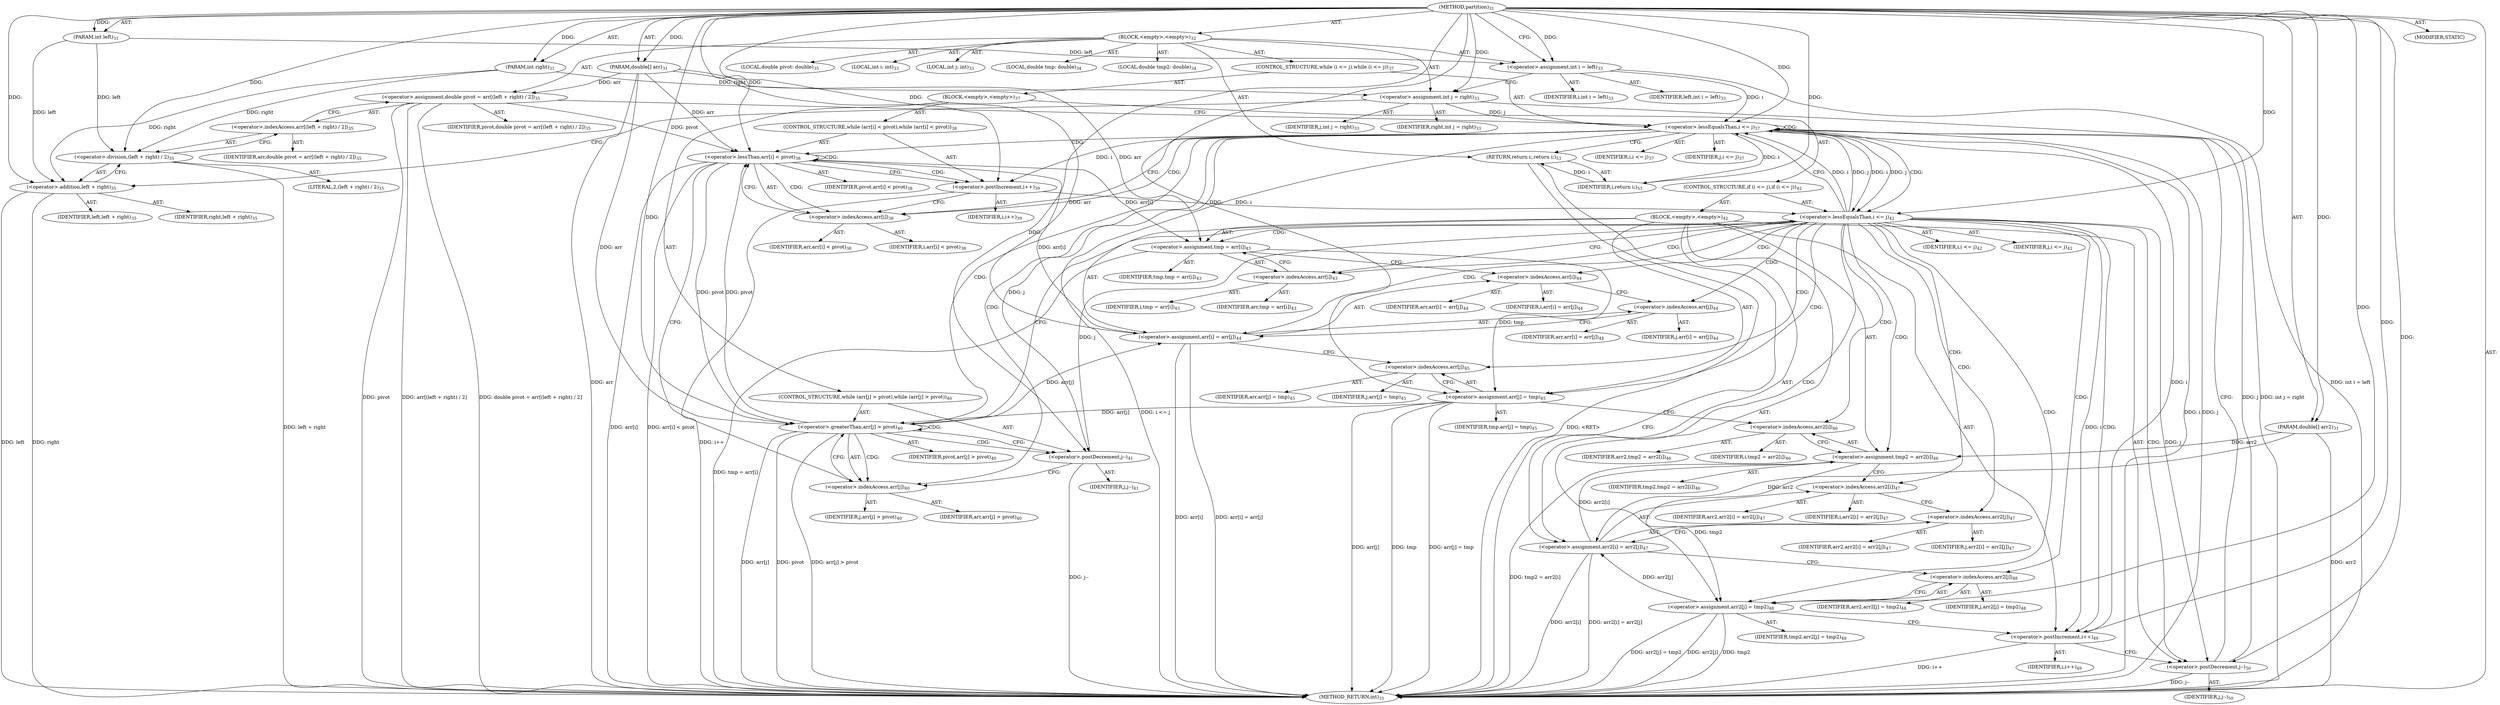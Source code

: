 digraph "partition" {  
"163" [label = <(METHOD,partition)<SUB>31</SUB>> ]
"164" [label = <(PARAM,double[] arr)<SUB>31</SUB>> ]
"165" [label = <(PARAM,double[] arr2)<SUB>31</SUB>> ]
"166" [label = <(PARAM,int left)<SUB>31</SUB>> ]
"167" [label = <(PARAM,int right)<SUB>31</SUB>> ]
"168" [label = <(BLOCK,&lt;empty&gt;,&lt;empty&gt;)<SUB>32</SUB>> ]
"169" [label = <(LOCAL,int i: int)<SUB>33</SUB>> ]
"170" [label = <(LOCAL,int j: int)<SUB>33</SUB>> ]
"171" [label = <(&lt;operator&gt;.assignment,int i = left)<SUB>33</SUB>> ]
"172" [label = <(IDENTIFIER,i,int i = left)<SUB>33</SUB>> ]
"173" [label = <(IDENTIFIER,left,int i = left)<SUB>33</SUB>> ]
"174" [label = <(&lt;operator&gt;.assignment,int j = right)<SUB>33</SUB>> ]
"175" [label = <(IDENTIFIER,j,int j = right)<SUB>33</SUB>> ]
"176" [label = <(IDENTIFIER,right,int j = right)<SUB>33</SUB>> ]
"177" [label = <(LOCAL,double tmp: double)<SUB>34</SUB>> ]
"178" [label = <(LOCAL,double tmp2: double)<SUB>34</SUB>> ]
"179" [label = <(LOCAL,double pivot: double)<SUB>35</SUB>> ]
"180" [label = <(&lt;operator&gt;.assignment,double pivot = arr[(left + right) / 2])<SUB>35</SUB>> ]
"181" [label = <(IDENTIFIER,pivot,double pivot = arr[(left + right) / 2])<SUB>35</SUB>> ]
"182" [label = <(&lt;operator&gt;.indexAccess,arr[(left + right) / 2])<SUB>35</SUB>> ]
"183" [label = <(IDENTIFIER,arr,double pivot = arr[(left + right) / 2])<SUB>35</SUB>> ]
"184" [label = <(&lt;operator&gt;.division,(left + right) / 2)<SUB>35</SUB>> ]
"185" [label = <(&lt;operator&gt;.addition,left + right)<SUB>35</SUB>> ]
"186" [label = <(IDENTIFIER,left,left + right)<SUB>35</SUB>> ]
"187" [label = <(IDENTIFIER,right,left + right)<SUB>35</SUB>> ]
"188" [label = <(LITERAL,2,(left + right) / 2)<SUB>35</SUB>> ]
"189" [label = <(CONTROL_STRUCTURE,while (i &lt;= j),while (i &lt;= j))<SUB>37</SUB>> ]
"190" [label = <(&lt;operator&gt;.lessEqualsThan,i &lt;= j)<SUB>37</SUB>> ]
"191" [label = <(IDENTIFIER,i,i &lt;= j)<SUB>37</SUB>> ]
"192" [label = <(IDENTIFIER,j,i &lt;= j)<SUB>37</SUB>> ]
"193" [label = <(BLOCK,&lt;empty&gt;,&lt;empty&gt;)<SUB>37</SUB>> ]
"194" [label = <(CONTROL_STRUCTURE,while (arr[i] &lt; pivot),while (arr[i] &lt; pivot))<SUB>38</SUB>> ]
"195" [label = <(&lt;operator&gt;.lessThan,arr[i] &lt; pivot)<SUB>38</SUB>> ]
"196" [label = <(&lt;operator&gt;.indexAccess,arr[i])<SUB>38</SUB>> ]
"197" [label = <(IDENTIFIER,arr,arr[i] &lt; pivot)<SUB>38</SUB>> ]
"198" [label = <(IDENTIFIER,i,arr[i] &lt; pivot)<SUB>38</SUB>> ]
"199" [label = <(IDENTIFIER,pivot,arr[i] &lt; pivot)<SUB>38</SUB>> ]
"200" [label = <(&lt;operator&gt;.postIncrement,i++)<SUB>39</SUB>> ]
"201" [label = <(IDENTIFIER,i,i++)<SUB>39</SUB>> ]
"202" [label = <(CONTROL_STRUCTURE,while (arr[j] &gt; pivot),while (arr[j] &gt; pivot))<SUB>40</SUB>> ]
"203" [label = <(&lt;operator&gt;.greaterThan,arr[j] &gt; pivot)<SUB>40</SUB>> ]
"204" [label = <(&lt;operator&gt;.indexAccess,arr[j])<SUB>40</SUB>> ]
"205" [label = <(IDENTIFIER,arr,arr[j] &gt; pivot)<SUB>40</SUB>> ]
"206" [label = <(IDENTIFIER,j,arr[j] &gt; pivot)<SUB>40</SUB>> ]
"207" [label = <(IDENTIFIER,pivot,arr[j] &gt; pivot)<SUB>40</SUB>> ]
"208" [label = <(&lt;operator&gt;.postDecrement,j--)<SUB>41</SUB>> ]
"209" [label = <(IDENTIFIER,j,j--)<SUB>41</SUB>> ]
"210" [label = <(CONTROL_STRUCTURE,if (i &lt;= j),if (i &lt;= j))<SUB>42</SUB>> ]
"211" [label = <(&lt;operator&gt;.lessEqualsThan,i &lt;= j)<SUB>42</SUB>> ]
"212" [label = <(IDENTIFIER,i,i &lt;= j)<SUB>42</SUB>> ]
"213" [label = <(IDENTIFIER,j,i &lt;= j)<SUB>42</SUB>> ]
"214" [label = <(BLOCK,&lt;empty&gt;,&lt;empty&gt;)<SUB>42</SUB>> ]
"215" [label = <(&lt;operator&gt;.assignment,tmp = arr[i])<SUB>43</SUB>> ]
"216" [label = <(IDENTIFIER,tmp,tmp = arr[i])<SUB>43</SUB>> ]
"217" [label = <(&lt;operator&gt;.indexAccess,arr[i])<SUB>43</SUB>> ]
"218" [label = <(IDENTIFIER,arr,tmp = arr[i])<SUB>43</SUB>> ]
"219" [label = <(IDENTIFIER,i,tmp = arr[i])<SUB>43</SUB>> ]
"220" [label = <(&lt;operator&gt;.assignment,arr[i] = arr[j])<SUB>44</SUB>> ]
"221" [label = <(&lt;operator&gt;.indexAccess,arr[i])<SUB>44</SUB>> ]
"222" [label = <(IDENTIFIER,arr,arr[i] = arr[j])<SUB>44</SUB>> ]
"223" [label = <(IDENTIFIER,i,arr[i] = arr[j])<SUB>44</SUB>> ]
"224" [label = <(&lt;operator&gt;.indexAccess,arr[j])<SUB>44</SUB>> ]
"225" [label = <(IDENTIFIER,arr,arr[i] = arr[j])<SUB>44</SUB>> ]
"226" [label = <(IDENTIFIER,j,arr[i] = arr[j])<SUB>44</SUB>> ]
"227" [label = <(&lt;operator&gt;.assignment,arr[j] = tmp)<SUB>45</SUB>> ]
"228" [label = <(&lt;operator&gt;.indexAccess,arr[j])<SUB>45</SUB>> ]
"229" [label = <(IDENTIFIER,arr,arr[j] = tmp)<SUB>45</SUB>> ]
"230" [label = <(IDENTIFIER,j,arr[j] = tmp)<SUB>45</SUB>> ]
"231" [label = <(IDENTIFIER,tmp,arr[j] = tmp)<SUB>45</SUB>> ]
"232" [label = <(&lt;operator&gt;.assignment,tmp2 = arr2[i])<SUB>46</SUB>> ]
"233" [label = <(IDENTIFIER,tmp2,tmp2 = arr2[i])<SUB>46</SUB>> ]
"234" [label = <(&lt;operator&gt;.indexAccess,arr2[i])<SUB>46</SUB>> ]
"235" [label = <(IDENTIFIER,arr2,tmp2 = arr2[i])<SUB>46</SUB>> ]
"236" [label = <(IDENTIFIER,i,tmp2 = arr2[i])<SUB>46</SUB>> ]
"237" [label = <(&lt;operator&gt;.assignment,arr2[i] = arr2[j])<SUB>47</SUB>> ]
"238" [label = <(&lt;operator&gt;.indexAccess,arr2[i])<SUB>47</SUB>> ]
"239" [label = <(IDENTIFIER,arr2,arr2[i] = arr2[j])<SUB>47</SUB>> ]
"240" [label = <(IDENTIFIER,i,arr2[i] = arr2[j])<SUB>47</SUB>> ]
"241" [label = <(&lt;operator&gt;.indexAccess,arr2[j])<SUB>47</SUB>> ]
"242" [label = <(IDENTIFIER,arr2,arr2[i] = arr2[j])<SUB>47</SUB>> ]
"243" [label = <(IDENTIFIER,j,arr2[i] = arr2[j])<SUB>47</SUB>> ]
"244" [label = <(&lt;operator&gt;.assignment,arr2[j] = tmp2)<SUB>48</SUB>> ]
"245" [label = <(&lt;operator&gt;.indexAccess,arr2[j])<SUB>48</SUB>> ]
"246" [label = <(IDENTIFIER,arr2,arr2[j] = tmp2)<SUB>48</SUB>> ]
"247" [label = <(IDENTIFIER,j,arr2[j] = tmp2)<SUB>48</SUB>> ]
"248" [label = <(IDENTIFIER,tmp2,arr2[j] = tmp2)<SUB>48</SUB>> ]
"249" [label = <(&lt;operator&gt;.postIncrement,i++)<SUB>49</SUB>> ]
"250" [label = <(IDENTIFIER,i,i++)<SUB>49</SUB>> ]
"251" [label = <(&lt;operator&gt;.postDecrement,j--)<SUB>50</SUB>> ]
"252" [label = <(IDENTIFIER,j,j--)<SUB>50</SUB>> ]
"253" [label = <(RETURN,return i;,return i;)<SUB>53</SUB>> ]
"254" [label = <(IDENTIFIER,i,return i;)<SUB>53</SUB>> ]
"255" [label = <(MODIFIER,STATIC)> ]
"256" [label = <(METHOD_RETURN,int)<SUB>31</SUB>> ]
  "163" -> "164"  [ label = "AST: "] 
  "163" -> "165"  [ label = "AST: "] 
  "163" -> "166"  [ label = "AST: "] 
  "163" -> "167"  [ label = "AST: "] 
  "163" -> "168"  [ label = "AST: "] 
  "163" -> "255"  [ label = "AST: "] 
  "163" -> "256"  [ label = "AST: "] 
  "168" -> "169"  [ label = "AST: "] 
  "168" -> "170"  [ label = "AST: "] 
  "168" -> "171"  [ label = "AST: "] 
  "168" -> "174"  [ label = "AST: "] 
  "168" -> "177"  [ label = "AST: "] 
  "168" -> "178"  [ label = "AST: "] 
  "168" -> "179"  [ label = "AST: "] 
  "168" -> "180"  [ label = "AST: "] 
  "168" -> "189"  [ label = "AST: "] 
  "168" -> "253"  [ label = "AST: "] 
  "171" -> "172"  [ label = "AST: "] 
  "171" -> "173"  [ label = "AST: "] 
  "174" -> "175"  [ label = "AST: "] 
  "174" -> "176"  [ label = "AST: "] 
  "180" -> "181"  [ label = "AST: "] 
  "180" -> "182"  [ label = "AST: "] 
  "182" -> "183"  [ label = "AST: "] 
  "182" -> "184"  [ label = "AST: "] 
  "184" -> "185"  [ label = "AST: "] 
  "184" -> "188"  [ label = "AST: "] 
  "185" -> "186"  [ label = "AST: "] 
  "185" -> "187"  [ label = "AST: "] 
  "189" -> "190"  [ label = "AST: "] 
  "189" -> "193"  [ label = "AST: "] 
  "190" -> "191"  [ label = "AST: "] 
  "190" -> "192"  [ label = "AST: "] 
  "193" -> "194"  [ label = "AST: "] 
  "193" -> "202"  [ label = "AST: "] 
  "193" -> "210"  [ label = "AST: "] 
  "194" -> "195"  [ label = "AST: "] 
  "194" -> "200"  [ label = "AST: "] 
  "195" -> "196"  [ label = "AST: "] 
  "195" -> "199"  [ label = "AST: "] 
  "196" -> "197"  [ label = "AST: "] 
  "196" -> "198"  [ label = "AST: "] 
  "200" -> "201"  [ label = "AST: "] 
  "202" -> "203"  [ label = "AST: "] 
  "202" -> "208"  [ label = "AST: "] 
  "203" -> "204"  [ label = "AST: "] 
  "203" -> "207"  [ label = "AST: "] 
  "204" -> "205"  [ label = "AST: "] 
  "204" -> "206"  [ label = "AST: "] 
  "208" -> "209"  [ label = "AST: "] 
  "210" -> "211"  [ label = "AST: "] 
  "210" -> "214"  [ label = "AST: "] 
  "211" -> "212"  [ label = "AST: "] 
  "211" -> "213"  [ label = "AST: "] 
  "214" -> "215"  [ label = "AST: "] 
  "214" -> "220"  [ label = "AST: "] 
  "214" -> "227"  [ label = "AST: "] 
  "214" -> "232"  [ label = "AST: "] 
  "214" -> "237"  [ label = "AST: "] 
  "214" -> "244"  [ label = "AST: "] 
  "214" -> "249"  [ label = "AST: "] 
  "214" -> "251"  [ label = "AST: "] 
  "215" -> "216"  [ label = "AST: "] 
  "215" -> "217"  [ label = "AST: "] 
  "217" -> "218"  [ label = "AST: "] 
  "217" -> "219"  [ label = "AST: "] 
  "220" -> "221"  [ label = "AST: "] 
  "220" -> "224"  [ label = "AST: "] 
  "221" -> "222"  [ label = "AST: "] 
  "221" -> "223"  [ label = "AST: "] 
  "224" -> "225"  [ label = "AST: "] 
  "224" -> "226"  [ label = "AST: "] 
  "227" -> "228"  [ label = "AST: "] 
  "227" -> "231"  [ label = "AST: "] 
  "228" -> "229"  [ label = "AST: "] 
  "228" -> "230"  [ label = "AST: "] 
  "232" -> "233"  [ label = "AST: "] 
  "232" -> "234"  [ label = "AST: "] 
  "234" -> "235"  [ label = "AST: "] 
  "234" -> "236"  [ label = "AST: "] 
  "237" -> "238"  [ label = "AST: "] 
  "237" -> "241"  [ label = "AST: "] 
  "238" -> "239"  [ label = "AST: "] 
  "238" -> "240"  [ label = "AST: "] 
  "241" -> "242"  [ label = "AST: "] 
  "241" -> "243"  [ label = "AST: "] 
  "244" -> "245"  [ label = "AST: "] 
  "244" -> "248"  [ label = "AST: "] 
  "245" -> "246"  [ label = "AST: "] 
  "245" -> "247"  [ label = "AST: "] 
  "249" -> "250"  [ label = "AST: "] 
  "251" -> "252"  [ label = "AST: "] 
  "253" -> "254"  [ label = "AST: "] 
  "171" -> "174"  [ label = "CFG: "] 
  "174" -> "185"  [ label = "CFG: "] 
  "180" -> "190"  [ label = "CFG: "] 
  "253" -> "256"  [ label = "CFG: "] 
  "182" -> "180"  [ label = "CFG: "] 
  "190" -> "196"  [ label = "CFG: "] 
  "190" -> "253"  [ label = "CFG: "] 
  "184" -> "182"  [ label = "CFG: "] 
  "185" -> "184"  [ label = "CFG: "] 
  "195" -> "200"  [ label = "CFG: "] 
  "195" -> "204"  [ label = "CFG: "] 
  "200" -> "196"  [ label = "CFG: "] 
  "203" -> "208"  [ label = "CFG: "] 
  "203" -> "211"  [ label = "CFG: "] 
  "208" -> "204"  [ label = "CFG: "] 
  "211" -> "190"  [ label = "CFG: "] 
  "211" -> "217"  [ label = "CFG: "] 
  "196" -> "195"  [ label = "CFG: "] 
  "204" -> "203"  [ label = "CFG: "] 
  "215" -> "221"  [ label = "CFG: "] 
  "220" -> "228"  [ label = "CFG: "] 
  "227" -> "234"  [ label = "CFG: "] 
  "232" -> "238"  [ label = "CFG: "] 
  "237" -> "245"  [ label = "CFG: "] 
  "244" -> "249"  [ label = "CFG: "] 
  "249" -> "251"  [ label = "CFG: "] 
  "251" -> "190"  [ label = "CFG: "] 
  "217" -> "215"  [ label = "CFG: "] 
  "221" -> "224"  [ label = "CFG: "] 
  "224" -> "220"  [ label = "CFG: "] 
  "228" -> "227"  [ label = "CFG: "] 
  "234" -> "232"  [ label = "CFG: "] 
  "238" -> "241"  [ label = "CFG: "] 
  "241" -> "237"  [ label = "CFG: "] 
  "245" -> "244"  [ label = "CFG: "] 
  "163" -> "171"  [ label = "CFG: "] 
  "253" -> "256"  [ label = "DDG: &lt;RET&gt;"] 
  "164" -> "256"  [ label = "DDG: arr"] 
  "165" -> "256"  [ label = "DDG: arr2"] 
  "171" -> "256"  [ label = "DDG: int i = left"] 
  "174" -> "256"  [ label = "DDG: int j = right"] 
  "180" -> "256"  [ label = "DDG: pivot"] 
  "185" -> "256"  [ label = "DDG: left"] 
  "185" -> "256"  [ label = "DDG: right"] 
  "184" -> "256"  [ label = "DDG: left + right"] 
  "180" -> "256"  [ label = "DDG: arr[(left + right) / 2]"] 
  "180" -> "256"  [ label = "DDG: double pivot = arr[(left + right) / 2]"] 
  "190" -> "256"  [ label = "DDG: i"] 
  "190" -> "256"  [ label = "DDG: j"] 
  "190" -> "256"  [ label = "DDG: i &lt;= j"] 
  "195" -> "256"  [ label = "DDG: arr[i]"] 
  "195" -> "256"  [ label = "DDG: arr[i] &lt; pivot"] 
  "203" -> "256"  [ label = "DDG: arr[j]"] 
  "203" -> "256"  [ label = "DDG: pivot"] 
  "203" -> "256"  [ label = "DDG: arr[j] &gt; pivot"] 
  "215" -> "256"  [ label = "DDG: tmp = arr[i]"] 
  "220" -> "256"  [ label = "DDG: arr[i]"] 
  "220" -> "256"  [ label = "DDG: arr[i] = arr[j]"] 
  "227" -> "256"  [ label = "DDG: arr[j]"] 
  "227" -> "256"  [ label = "DDG: tmp"] 
  "227" -> "256"  [ label = "DDG: arr[j] = tmp"] 
  "232" -> "256"  [ label = "DDG: tmp2 = arr2[i]"] 
  "237" -> "256"  [ label = "DDG: arr2[i]"] 
  "237" -> "256"  [ label = "DDG: arr2[i] = arr2[j]"] 
  "244" -> "256"  [ label = "DDG: arr2[j]"] 
  "244" -> "256"  [ label = "DDG: tmp2"] 
  "244" -> "256"  [ label = "DDG: arr2[j] = tmp2"] 
  "249" -> "256"  [ label = "DDG: i++"] 
  "251" -> "256"  [ label = "DDG: j--"] 
  "208" -> "256"  [ label = "DDG: j--"] 
  "200" -> "256"  [ label = "DDG: i++"] 
  "163" -> "164"  [ label = "DDG: "] 
  "163" -> "165"  [ label = "DDG: "] 
  "163" -> "166"  [ label = "DDG: "] 
  "163" -> "167"  [ label = "DDG: "] 
  "166" -> "171"  [ label = "DDG: left"] 
  "163" -> "171"  [ label = "DDG: "] 
  "167" -> "174"  [ label = "DDG: right"] 
  "163" -> "174"  [ label = "DDG: "] 
  "164" -> "180"  [ label = "DDG: arr"] 
  "254" -> "253"  [ label = "DDG: i"] 
  "190" -> "254"  [ label = "DDG: i"] 
  "163" -> "254"  [ label = "DDG: "] 
  "171" -> "190"  [ label = "DDG: i"] 
  "211" -> "190"  [ label = "DDG: i"] 
  "249" -> "190"  [ label = "DDG: i"] 
  "163" -> "190"  [ label = "DDG: "] 
  "174" -> "190"  [ label = "DDG: j"] 
  "211" -> "190"  [ label = "DDG: j"] 
  "251" -> "190"  [ label = "DDG: j"] 
  "163" -> "184"  [ label = "DDG: "] 
  "166" -> "184"  [ label = "DDG: left"] 
  "167" -> "184"  [ label = "DDG: right"] 
  "163" -> "185"  [ label = "DDG: "] 
  "166" -> "185"  [ label = "DDG: left"] 
  "167" -> "185"  [ label = "DDG: right"] 
  "164" -> "195"  [ label = "DDG: arr"] 
  "220" -> "195"  [ label = "DDG: arr[i]"] 
  "180" -> "195"  [ label = "DDG: pivot"] 
  "203" -> "195"  [ label = "DDG: pivot"] 
  "163" -> "195"  [ label = "DDG: "] 
  "190" -> "200"  [ label = "DDG: i"] 
  "163" -> "200"  [ label = "DDG: "] 
  "164" -> "203"  [ label = "DDG: arr"] 
  "227" -> "203"  [ label = "DDG: arr[j]"] 
  "195" -> "203"  [ label = "DDG: pivot"] 
  "163" -> "203"  [ label = "DDG: "] 
  "190" -> "208"  [ label = "DDG: j"] 
  "163" -> "208"  [ label = "DDG: "] 
  "190" -> "211"  [ label = "DDG: i"] 
  "200" -> "211"  [ label = "DDG: i"] 
  "163" -> "211"  [ label = "DDG: "] 
  "190" -> "211"  [ label = "DDG: j"] 
  "208" -> "211"  [ label = "DDG: j"] 
  "164" -> "215"  [ label = "DDG: arr"] 
  "195" -> "215"  [ label = "DDG: arr[i]"] 
  "164" -> "220"  [ label = "DDG: arr"] 
  "203" -> "220"  [ label = "DDG: arr[j]"] 
  "215" -> "227"  [ label = "DDG: tmp"] 
  "163" -> "227"  [ label = "DDG: "] 
  "165" -> "232"  [ label = "DDG: arr2"] 
  "237" -> "232"  [ label = "DDG: arr2[i]"] 
  "165" -> "237"  [ label = "DDG: arr2"] 
  "244" -> "237"  [ label = "DDG: arr2[j]"] 
  "232" -> "244"  [ label = "DDG: tmp2"] 
  "163" -> "244"  [ label = "DDG: "] 
  "211" -> "249"  [ label = "DDG: i"] 
  "163" -> "249"  [ label = "DDG: "] 
  "211" -> "251"  [ label = "DDG: j"] 
  "163" -> "251"  [ label = "DDG: "] 
  "190" -> "196"  [ label = "CDG: "] 
  "190" -> "204"  [ label = "CDG: "] 
  "190" -> "195"  [ label = "CDG: "] 
  "190" -> "190"  [ label = "CDG: "] 
  "190" -> "211"  [ label = "CDG: "] 
  "190" -> "203"  [ label = "CDG: "] 
  "195" -> "196"  [ label = "CDG: "] 
  "195" -> "200"  [ label = "CDG: "] 
  "195" -> "195"  [ label = "CDG: "] 
  "203" -> "204"  [ label = "CDG: "] 
  "203" -> "208"  [ label = "CDG: "] 
  "203" -> "203"  [ label = "CDG: "] 
  "211" -> "215"  [ label = "CDG: "] 
  "211" -> "232"  [ label = "CDG: "] 
  "211" -> "244"  [ label = "CDG: "] 
  "211" -> "245"  [ label = "CDG: "] 
  "211" -> "228"  [ label = "CDG: "] 
  "211" -> "217"  [ label = "CDG: "] 
  "211" -> "237"  [ label = "CDG: "] 
  "211" -> "251"  [ label = "CDG: "] 
  "211" -> "220"  [ label = "CDG: "] 
  "211" -> "238"  [ label = "CDG: "] 
  "211" -> "234"  [ label = "CDG: "] 
  "211" -> "221"  [ label = "CDG: "] 
  "211" -> "224"  [ label = "CDG: "] 
  "211" -> "241"  [ label = "CDG: "] 
  "211" -> "249"  [ label = "CDG: "] 
  "211" -> "227"  [ label = "CDG: "] 
}

